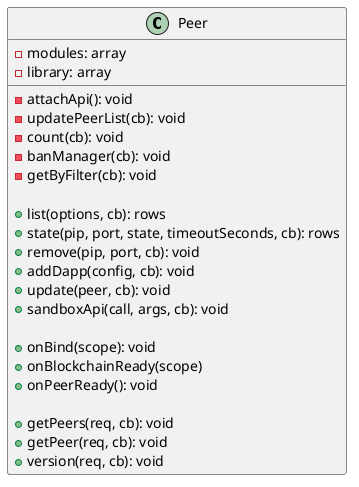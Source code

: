 @startuml images/peerClass.svg
' modules/Peer.js
Class Peer {
  ' fields
  - modules: array
  - library: array

  ' private methods
  -attachApi(): void
  -updatePeerList(cb): void
  -count(cb): void
  -banManager(cb): void
  -getByFilter(cb): void

  ' public methods
  +list(options, cb): rows
  +state(pip, port, state, timeoutSeconds, cb): rows
  +remove(pip, port, cb): void
  +addDapp(config, cb): void
  +update(peer, cb): void
  +sandboxApi(call, args, cb): void

  ' events
  +onBind(scope): void
  +onBlockchainReady(scope)
  +onPeerReady(): void

  ' shared
  +getPeers(req, cb): void
  +getPeer(req, cb): void
  +version(req, cb): void
}

@enduml
